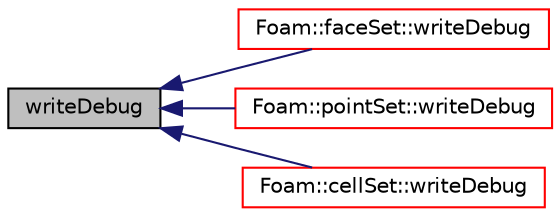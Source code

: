 digraph "writeDebug"
{
  bgcolor="transparent";
  edge [fontname="Helvetica",fontsize="10",labelfontname="Helvetica",labelfontsize="10"];
  node [fontname="Helvetica",fontsize="10",shape=record];
  rankdir="LR";
  Node1 [label="writeDebug",height=0.2,width=0.4,color="black", fillcolor="grey75", style="filled", fontcolor="black"];
  Node1 -> Node2 [dir="back",color="midnightblue",fontsize="10",style="solid",fontname="Helvetica"];
  Node2 [label="Foam::faceSet::writeDebug",height=0.2,width=0.4,color="red",URL="$a00733.html#a2e0459def09f570b9eec9aeabd517d5f",tooltip="Write maxLen items with label and coordinates. "];
  Node1 -> Node3 [dir="back",color="midnightblue",fontsize="10",style="solid",fontname="Helvetica"];
  Node3 [label="Foam::pointSet::writeDebug",height=0.2,width=0.4,color="red",URL="$a01898.html#a2e0459def09f570b9eec9aeabd517d5f",tooltip="Update any stored data for new labels. "];
  Node1 -> Node4 [dir="back",color="midnightblue",fontsize="10",style="solid",fontname="Helvetica"];
  Node4 [label="Foam::cellSet::writeDebug",height=0.2,width=0.4,color="red",URL="$a00227.html#a2e0459def09f570b9eec9aeabd517d5f",tooltip="Write maxLen items with label and coordinates. "];
}
